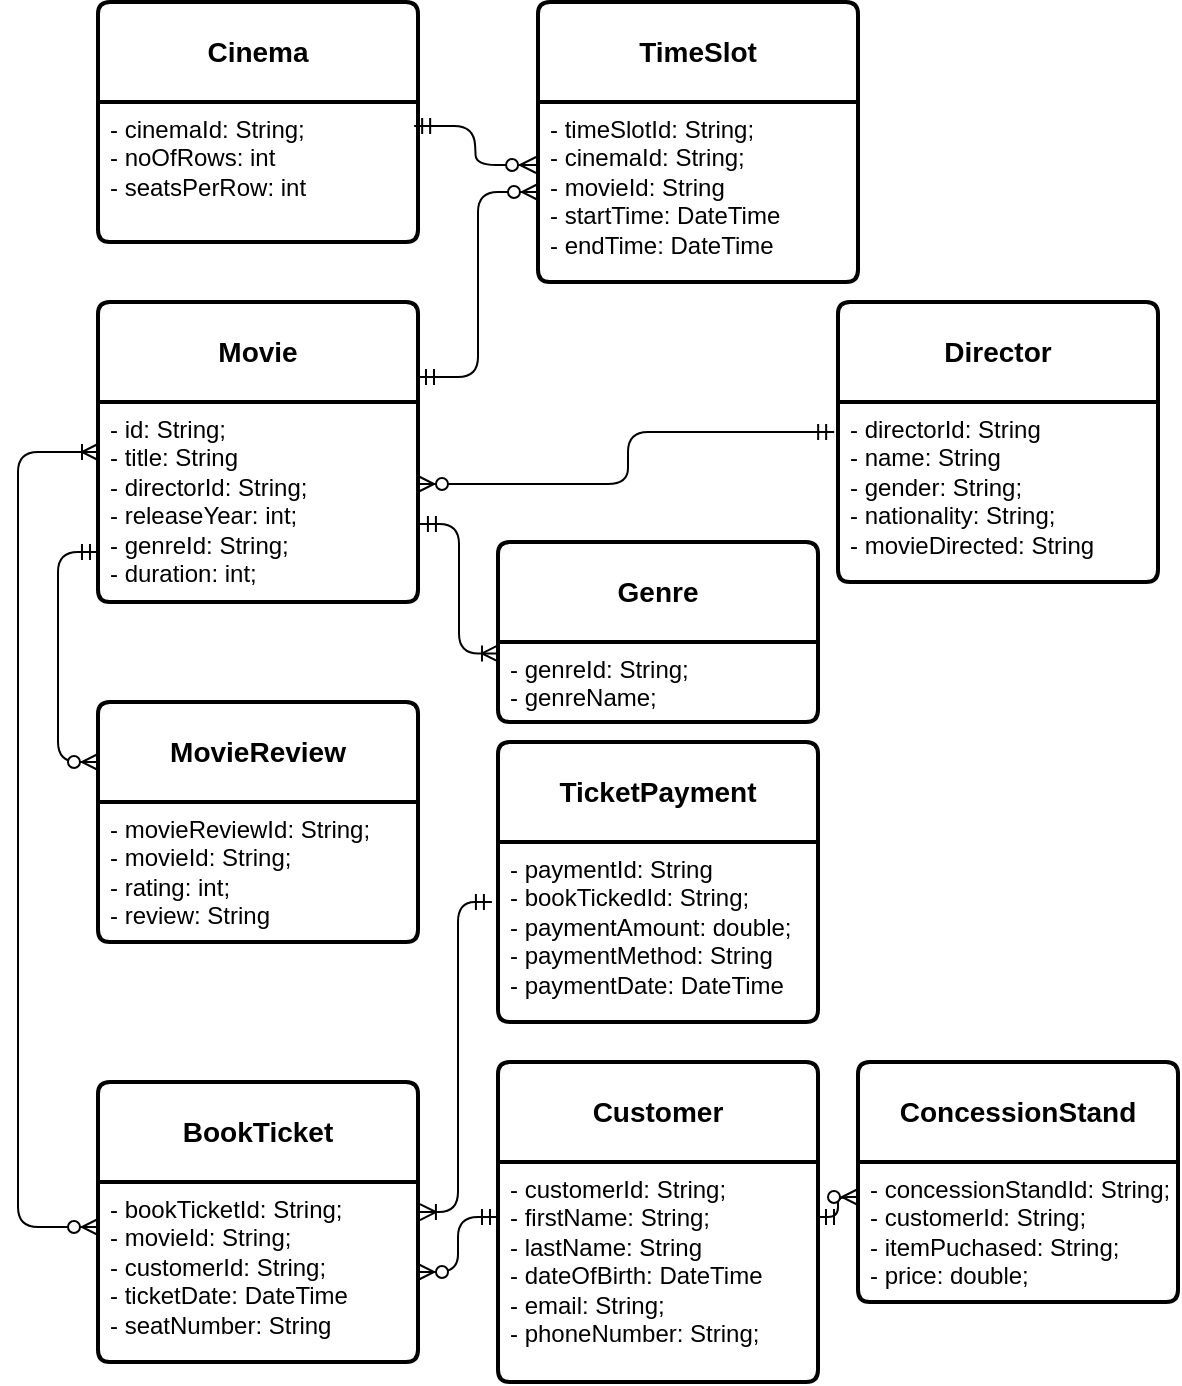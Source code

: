 <mxfile version="24.1.0" type="device">
  <diagram id="R2lEEEUBdFMjLlhIrx00" name="Page-1">
    <mxGraphModel dx="1434" dy="836" grid="1" gridSize="10" guides="1" tooltips="1" connect="1" arrows="1" fold="1" page="1" pageScale="1" pageWidth="850" pageHeight="1100" math="0" shadow="0" extFonts="Permanent Marker^https://fonts.googleapis.com/css?family=Permanent+Marker">
      <root>
        <mxCell id="0" />
        <mxCell id="1" parent="0" />
        <mxCell id="T-bSdh1f96bfath7PtDP-1" value="&lt;b&gt;Director&lt;/b&gt;" style="swimlane;childLayout=stackLayout;horizontal=1;startSize=50;horizontalStack=0;rounded=1;fontSize=14;fontStyle=0;strokeWidth=2;resizeParent=0;resizeLast=1;shadow=0;dashed=0;align=center;arcSize=4;whiteSpace=wrap;html=1;" parent="1" vertex="1">
          <mxGeometry x="520" y="170" width="160" height="140" as="geometry" />
        </mxCell>
        <mxCell id="T-bSdh1f96bfath7PtDP-2" value="- directorId: String&lt;div&gt;- name: String&lt;/div&gt;&lt;div&gt;- gender: String;&lt;/div&gt;&lt;div&gt;- nationality: String;&lt;/div&gt;&lt;div&gt;- movieDirected: String&lt;/div&gt;" style="align=left;strokeColor=none;fillColor=none;spacingLeft=4;fontSize=12;verticalAlign=top;resizable=0;rotatable=0;part=1;html=1;" parent="T-bSdh1f96bfath7PtDP-1" vertex="1">
          <mxGeometry y="50" width="160" height="90" as="geometry" />
        </mxCell>
        <mxCell id="T-bSdh1f96bfath7PtDP-3" value="&lt;b&gt;Movie&lt;/b&gt;" style="swimlane;childLayout=stackLayout;horizontal=1;startSize=50;horizontalStack=0;rounded=1;fontSize=14;fontStyle=0;strokeWidth=2;resizeParent=0;resizeLast=1;shadow=0;dashed=0;align=center;arcSize=4;whiteSpace=wrap;html=1;" parent="1" vertex="1">
          <mxGeometry x="150" y="170" width="160" height="150" as="geometry" />
        </mxCell>
        <mxCell id="T-bSdh1f96bfath7PtDP-4" value="- id: String;&lt;br&gt;- title: String&lt;br&gt;- directorId: String;&lt;br&gt;- releaseYear: int;&lt;br&gt;- genreId: String;&lt;div&gt;- duration: int;&lt;/div&gt;" style="align=left;strokeColor=none;fillColor=none;spacingLeft=4;fontSize=12;verticalAlign=top;resizable=0;rotatable=0;part=1;html=1;" parent="T-bSdh1f96bfath7PtDP-3" vertex="1">
          <mxGeometry y="50" width="160" height="100" as="geometry" />
        </mxCell>
        <mxCell id="T-bSdh1f96bfath7PtDP-5" value="&lt;b&gt;BookTicket&lt;/b&gt;" style="swimlane;childLayout=stackLayout;horizontal=1;startSize=50;horizontalStack=0;rounded=1;fontSize=14;fontStyle=0;strokeWidth=2;resizeParent=0;resizeLast=1;shadow=0;dashed=0;align=center;arcSize=4;whiteSpace=wrap;html=1;" parent="1" vertex="1">
          <mxGeometry x="150" y="560" width="160" height="140" as="geometry" />
        </mxCell>
        <mxCell id="T-bSdh1f96bfath7PtDP-6" value="- bookTicketId: String;&lt;br&gt;- movieId: String;&lt;br&gt;- customerId: String;&lt;div&gt;- ticketDate: DateTime&lt;/div&gt;&lt;div&gt;- seatNumber: String&lt;/div&gt;" style="align=left;strokeColor=none;fillColor=none;spacingLeft=4;fontSize=12;verticalAlign=top;resizable=0;rotatable=0;part=1;html=1;" parent="T-bSdh1f96bfath7PtDP-5" vertex="1">
          <mxGeometry y="50" width="160" height="90" as="geometry" />
        </mxCell>
        <mxCell id="T-bSdh1f96bfath7PtDP-7" value="&lt;b&gt;ConcessionStand&lt;/b&gt;" style="swimlane;childLayout=stackLayout;horizontal=1;startSize=50;horizontalStack=0;rounded=1;fontSize=14;fontStyle=0;strokeWidth=2;resizeParent=0;resizeLast=1;shadow=0;dashed=0;align=center;arcSize=4;whiteSpace=wrap;html=1;" parent="1" vertex="1">
          <mxGeometry x="530" y="550" width="160" height="120" as="geometry" />
        </mxCell>
        <mxCell id="T-bSdh1f96bfath7PtDP-8" value="- concessionStandId: String;&lt;div&gt;- customerId: String;&lt;/div&gt;&lt;div&gt;- itemPuchased: String;&lt;/div&gt;&lt;div&gt;- price: double;&lt;/div&gt;" style="align=left;strokeColor=none;fillColor=none;spacingLeft=4;fontSize=12;verticalAlign=top;resizable=0;rotatable=0;part=1;html=1;" parent="T-bSdh1f96bfath7PtDP-7" vertex="1">
          <mxGeometry y="50" width="160" height="70" as="geometry" />
        </mxCell>
        <mxCell id="T-bSdh1f96bfath7PtDP-9" value="&lt;b&gt;Genre&lt;/b&gt;" style="swimlane;childLayout=stackLayout;horizontal=1;startSize=50;horizontalStack=0;rounded=1;fontSize=14;fontStyle=0;strokeWidth=2;resizeParent=0;resizeLast=1;shadow=0;dashed=0;align=center;arcSize=4;whiteSpace=wrap;html=1;" parent="1" vertex="1">
          <mxGeometry x="350" y="290" width="160" height="90" as="geometry" />
        </mxCell>
        <mxCell id="T-bSdh1f96bfath7PtDP-10" value="- genreId: String;&lt;div&gt;- genreName;&lt;/div&gt;" style="align=left;strokeColor=none;fillColor=none;spacingLeft=4;fontSize=12;verticalAlign=top;resizable=0;rotatable=0;part=1;html=1;" parent="T-bSdh1f96bfath7PtDP-9" vertex="1">
          <mxGeometry y="50" width="160" height="40" as="geometry" />
        </mxCell>
        <mxCell id="T-bSdh1f96bfath7PtDP-11" value="&lt;b&gt;MovieReview&lt;/b&gt;" style="swimlane;childLayout=stackLayout;horizontal=1;startSize=50;horizontalStack=0;rounded=1;fontSize=14;fontStyle=0;strokeWidth=2;resizeParent=0;resizeLast=1;shadow=0;dashed=0;align=center;arcSize=4;whiteSpace=wrap;html=1;" parent="1" vertex="1">
          <mxGeometry x="150" y="370" width="160" height="120" as="geometry" />
        </mxCell>
        <mxCell id="T-bSdh1f96bfath7PtDP-12" value="- movieReviewId: String;&lt;div&gt;- movieId: String;&lt;/div&gt;&lt;div&gt;- rating: int;&lt;/div&gt;&lt;div&gt;- review: String&lt;/div&gt;" style="align=left;strokeColor=none;fillColor=none;spacingLeft=4;fontSize=12;verticalAlign=top;resizable=0;rotatable=0;part=1;html=1;" parent="T-bSdh1f96bfath7PtDP-11" vertex="1">
          <mxGeometry y="50" width="160" height="70" as="geometry" />
        </mxCell>
        <mxCell id="P9Rsbdf16LdN7AO_4xWm-1" value="&lt;b&gt;Customer&lt;/b&gt;" style="swimlane;childLayout=stackLayout;horizontal=1;startSize=50;horizontalStack=0;rounded=1;fontSize=14;fontStyle=0;strokeWidth=2;resizeParent=0;resizeLast=1;shadow=0;dashed=0;align=center;arcSize=4;whiteSpace=wrap;html=1;" parent="1" vertex="1">
          <mxGeometry x="350" y="550" width="160" height="160" as="geometry" />
        </mxCell>
        <mxCell id="P9Rsbdf16LdN7AO_4xWm-2" value="-&amp;nbsp;customerId: String;&lt;div&gt;- firstName: String;&lt;/div&gt;&lt;div&gt;- lastName: String&lt;/div&gt;&lt;div&gt;- dateOfBirth: DateTime&lt;/div&gt;&lt;div&gt;- email: String;&lt;/div&gt;&lt;div&gt;- phoneNumber: String;&lt;/div&gt;" style="align=left;strokeColor=none;fillColor=none;spacingLeft=4;fontSize=12;verticalAlign=top;resizable=0;rotatable=0;part=1;html=1;" parent="P9Rsbdf16LdN7AO_4xWm-1" vertex="1">
          <mxGeometry y="50" width="160" height="110" as="geometry" />
        </mxCell>
        <mxCell id="P9Rsbdf16LdN7AO_4xWm-4" value="" style="edgeStyle=orthogonalEdgeStyle;fontSize=12;html=1;endArrow=ERzeroToMany;startArrow=ERmandOne;rounded=1;entryX=0;entryY=0.25;entryDx=0;entryDy=0;exitX=0;exitY=0.75;exitDx=0;exitDy=0;" parent="1" source="T-bSdh1f96bfath7PtDP-4" target="T-bSdh1f96bfath7PtDP-11" edge="1">
          <mxGeometry width="100" height="100" relative="1" as="geometry">
            <mxPoint x="50" y="300" as="sourcePoint" />
            <mxPoint x="580" y="520" as="targetPoint" />
            <Array as="points">
              <mxPoint x="130" y="295" />
              <mxPoint x="130" y="400" />
            </Array>
          </mxGeometry>
        </mxCell>
        <mxCell id="P9Rsbdf16LdN7AO_4xWm-5" value="" style="edgeStyle=orthogonalEdgeStyle;fontSize=12;html=1;endArrow=ERzeroToMany;startArrow=ERmandOne;rounded=1;exitX=1;exitY=0.25;exitDx=0;exitDy=0;curved=0;entryX=0;entryY=0.25;entryDx=0;entryDy=0;" parent="1" source="P9Rsbdf16LdN7AO_4xWm-2" target="T-bSdh1f96bfath7PtDP-8" edge="1">
          <mxGeometry width="100" height="100" relative="1" as="geometry">
            <mxPoint x="570" y="630" as="sourcePoint" />
            <mxPoint x="590" y="640" as="targetPoint" />
          </mxGeometry>
        </mxCell>
        <mxCell id="P9Rsbdf16LdN7AO_4xWm-6" value="" style="edgeStyle=orthogonalEdgeStyle;fontSize=12;html=1;endArrow=ERzeroToMany;startArrow=ERmandOne;rounded=1;entryX=1;entryY=0.5;entryDx=0;entryDy=0;exitX=0;exitY=0.25;exitDx=0;exitDy=0;" parent="1" source="P9Rsbdf16LdN7AO_4xWm-2" target="T-bSdh1f96bfath7PtDP-6" edge="1">
          <mxGeometry width="100" height="100" relative="1" as="geometry">
            <mxPoint x="370" y="530" as="sourcePoint" />
            <mxPoint x="370" y="760" as="targetPoint" />
          </mxGeometry>
        </mxCell>
        <mxCell id="P9Rsbdf16LdN7AO_4xWm-12" value="" style="edgeStyle=orthogonalEdgeStyle;fontSize=12;html=1;endArrow=ERoneToMany;startArrow=ERzeroToMany;rounded=1;entryX=0;entryY=0.25;entryDx=0;entryDy=0;exitX=0;exitY=0.25;exitDx=0;exitDy=0;" parent="1" source="T-bSdh1f96bfath7PtDP-6" target="T-bSdh1f96bfath7PtDP-4" edge="1">
          <mxGeometry width="100" height="100" relative="1" as="geometry">
            <mxPoint x="70" y="630" as="sourcePoint" />
            <mxPoint x="170" y="530" as="targetPoint" />
            <Array as="points">
              <mxPoint x="110" y="633" />
              <mxPoint x="110" y="245" />
            </Array>
          </mxGeometry>
        </mxCell>
        <mxCell id="P9Rsbdf16LdN7AO_4xWm-13" value="" style="edgeStyle=orthogonalEdgeStyle;fontSize=12;html=1;endArrow=ERzeroToMany;startArrow=ERmandOne;rounded=1;exitX=-0.012;exitY=0.167;exitDx=0;exitDy=0;exitPerimeter=0;entryX=1;entryY=0.41;entryDx=0;entryDy=0;entryPerimeter=0;" parent="1" source="T-bSdh1f96bfath7PtDP-2" target="T-bSdh1f96bfath7PtDP-4" edge="1">
          <mxGeometry width="100" height="100" relative="1" as="geometry">
            <mxPoint x="350" y="480" as="sourcePoint" />
            <mxPoint x="340" y="250" as="targetPoint" />
          </mxGeometry>
        </mxCell>
        <mxCell id="P9Rsbdf16LdN7AO_4xWm-14" value="&lt;b&gt;Cinema&lt;/b&gt;" style="swimlane;childLayout=stackLayout;horizontal=1;startSize=50;horizontalStack=0;rounded=1;fontSize=14;fontStyle=0;strokeWidth=2;resizeParent=0;resizeLast=1;shadow=0;dashed=0;align=center;arcSize=4;whiteSpace=wrap;html=1;" parent="1" vertex="1">
          <mxGeometry x="150" y="20" width="160" height="120" as="geometry" />
        </mxCell>
        <mxCell id="P9Rsbdf16LdN7AO_4xWm-15" value="- cinemaId: String;&lt;div&gt;- noOfRows: int&lt;/div&gt;&lt;div&gt;- seatsPerRow: int&lt;/div&gt;" style="align=left;strokeColor=none;fillColor=none;spacingLeft=4;fontSize=12;verticalAlign=top;resizable=0;rotatable=0;part=1;html=1;" parent="P9Rsbdf16LdN7AO_4xWm-14" vertex="1">
          <mxGeometry y="50" width="160" height="70" as="geometry" />
        </mxCell>
        <mxCell id="P9Rsbdf16LdN7AO_4xWm-16" value="&lt;b&gt;TimeSlot&lt;/b&gt;" style="swimlane;childLayout=stackLayout;horizontal=1;startSize=50;horizontalStack=0;rounded=1;fontSize=14;fontStyle=0;strokeWidth=2;resizeParent=0;resizeLast=1;shadow=0;dashed=0;align=center;arcSize=4;whiteSpace=wrap;html=1;" parent="1" vertex="1">
          <mxGeometry x="370" y="20" width="160" height="140" as="geometry" />
        </mxCell>
        <mxCell id="P9Rsbdf16LdN7AO_4xWm-17" value="- timeSlotId: String;&lt;div&gt;- cinemaId: String;&lt;br&gt;&lt;div&gt;- movieId: String&lt;/div&gt;&lt;div&gt;- startTime: DateTime&lt;/div&gt;&lt;div&gt;- endTime: DateTime&lt;/div&gt;&lt;/div&gt;" style="align=left;strokeColor=none;fillColor=none;spacingLeft=4;fontSize=12;verticalAlign=top;resizable=0;rotatable=0;part=1;html=1;" parent="P9Rsbdf16LdN7AO_4xWm-16" vertex="1">
          <mxGeometry y="50" width="160" height="90" as="geometry" />
        </mxCell>
        <mxCell id="P9Rsbdf16LdN7AO_4xWm-18" value="" style="edgeStyle=entityRelationEdgeStyle;fontSize=12;html=1;endArrow=ERzeroToMany;startArrow=ERmandOne;rounded=1;exitX=0.988;exitY=0.171;exitDx=0;exitDy=0;entryX=-0.006;entryY=0.35;entryDx=0;entryDy=0;curved=0;entryPerimeter=0;exitPerimeter=0;" parent="1" source="P9Rsbdf16LdN7AO_4xWm-15" target="P9Rsbdf16LdN7AO_4xWm-17" edge="1">
          <mxGeometry width="100" height="100" relative="1" as="geometry">
            <mxPoint x="360" y="270" as="sourcePoint" />
            <mxPoint x="460" y="170" as="targetPoint" />
          </mxGeometry>
        </mxCell>
        <mxCell id="P9Rsbdf16LdN7AO_4xWm-19" value="" style="edgeStyle=entityRelationEdgeStyle;fontSize=12;html=1;endArrow=ERzeroToMany;startArrow=ERmandOne;rounded=1;exitX=1;exitY=0.25;exitDx=0;exitDy=0;entryX=0;entryY=0.5;entryDx=0;entryDy=0;curved=0;" parent="1" source="T-bSdh1f96bfath7PtDP-3" target="P9Rsbdf16LdN7AO_4xWm-17" edge="1">
          <mxGeometry width="100" height="100" relative="1" as="geometry">
            <mxPoint x="380" y="290" as="sourcePoint" />
            <mxPoint x="480" y="190" as="targetPoint" />
          </mxGeometry>
        </mxCell>
        <mxCell id="P9Rsbdf16LdN7AO_4xWm-20" value="&lt;b&gt;TicketPayment&lt;/b&gt;" style="swimlane;childLayout=stackLayout;horizontal=1;startSize=50;horizontalStack=0;rounded=1;fontSize=14;fontStyle=0;strokeWidth=2;resizeParent=0;resizeLast=1;shadow=0;dashed=0;align=center;arcSize=4;whiteSpace=wrap;html=1;" parent="1" vertex="1">
          <mxGeometry x="350" y="390" width="160" height="140" as="geometry" />
        </mxCell>
        <mxCell id="P9Rsbdf16LdN7AO_4xWm-21" value="- paymentId: String&lt;div&gt;- bookTickedId: String;&lt;/div&gt;&lt;div&gt;- paymentAmount: double;&lt;/div&gt;&lt;div&gt;- paymentMethod: String&lt;/div&gt;&lt;div&gt;- paymentDate: DateTime&lt;/div&gt;" style="align=left;strokeColor=none;fillColor=none;spacingLeft=4;fontSize=12;verticalAlign=top;resizable=0;rotatable=0;part=1;html=1;" parent="P9Rsbdf16LdN7AO_4xWm-20" vertex="1">
          <mxGeometry y="50" width="160" height="90" as="geometry" />
        </mxCell>
        <mxCell id="P9Rsbdf16LdN7AO_4xWm-22" value="" style="edgeStyle=orthogonalEdgeStyle;fontSize=12;html=1;endArrow=ERoneToMany;startArrow=ERmandOne;rounded=1;exitX=-0.019;exitY=0.333;exitDx=0;exitDy=0;exitPerimeter=0;entryX=1.006;entryY=0.167;entryDx=0;entryDy=0;entryPerimeter=0;" parent="1" source="P9Rsbdf16LdN7AO_4xWm-21" target="T-bSdh1f96bfath7PtDP-6" edge="1">
          <mxGeometry width="100" height="100" relative="1" as="geometry">
            <mxPoint x="490" y="640" as="sourcePoint" />
            <mxPoint x="300" y="520" as="targetPoint" />
          </mxGeometry>
        </mxCell>
        <mxCell id="TfndqDwoyptLY8bdrfH1-1" value="" style="edgeStyle=elbowEdgeStyle;fontSize=12;html=1;endArrow=ERoneToMany;startArrow=ERmandOne;rounded=1;exitX=1.006;exitY=0.61;exitDx=0;exitDy=0;exitPerimeter=0;entryX=0;entryY=0.143;entryDx=0;entryDy=0;entryPerimeter=0;curved=0;" parent="1" source="T-bSdh1f96bfath7PtDP-4" target="T-bSdh1f96bfath7PtDP-10" edge="1">
          <mxGeometry width="100" height="100" relative="1" as="geometry">
            <mxPoint x="410" y="260" as="sourcePoint" />
            <mxPoint x="510" y="160" as="targetPoint" />
          </mxGeometry>
        </mxCell>
      </root>
    </mxGraphModel>
  </diagram>
</mxfile>
